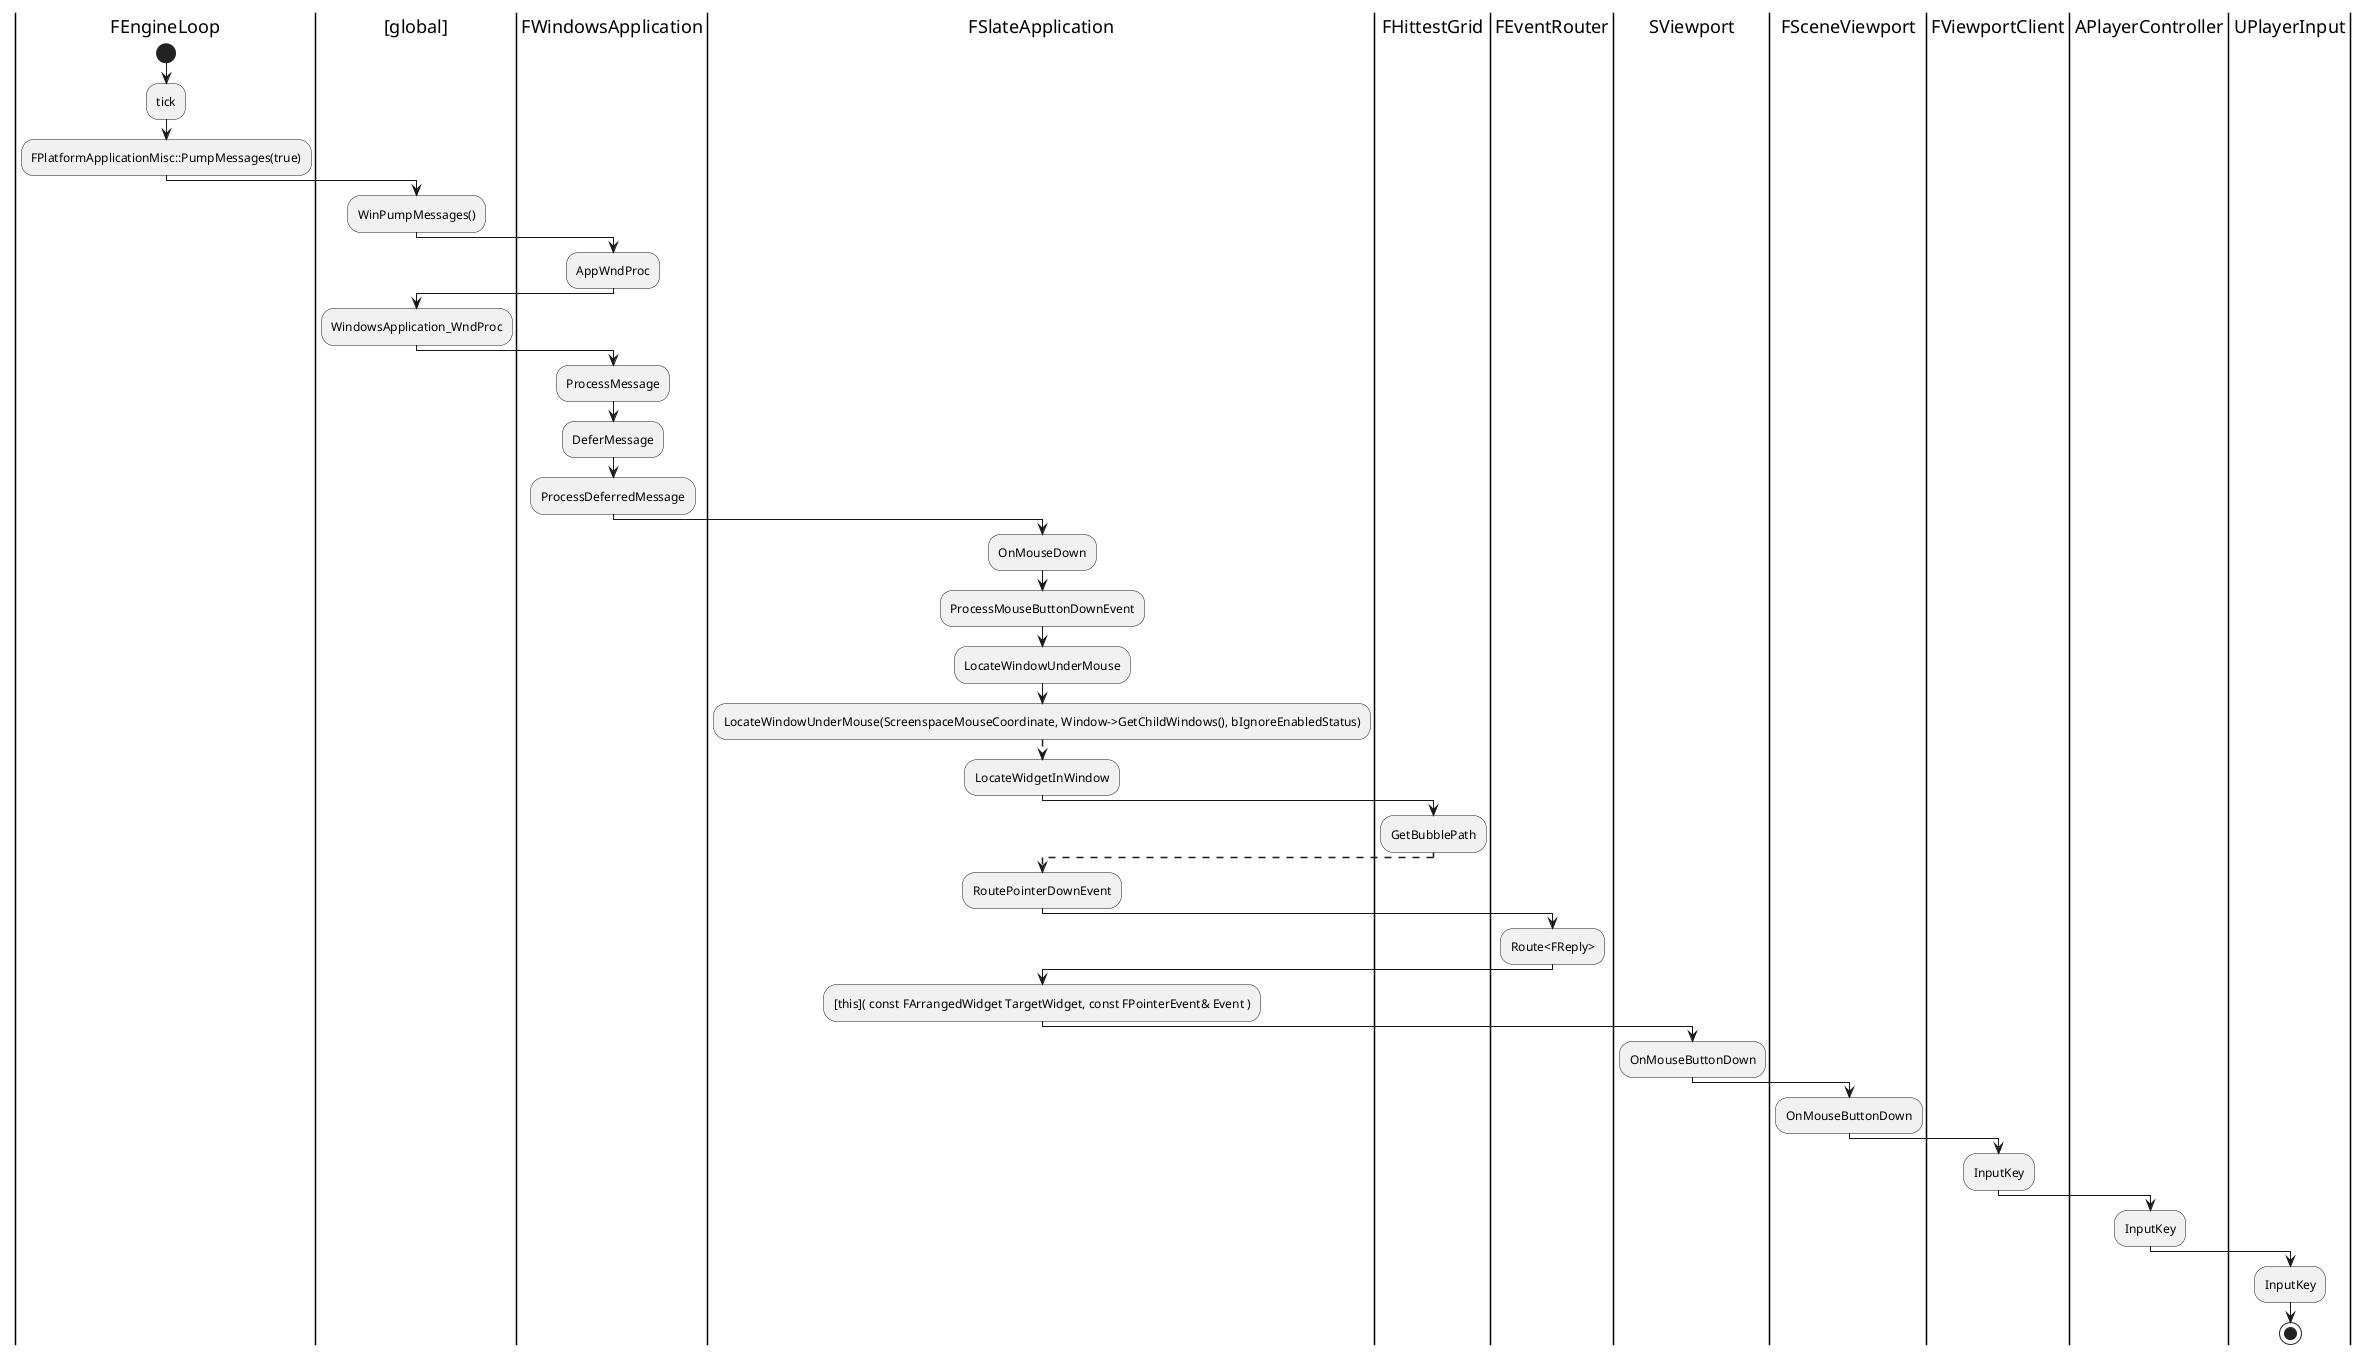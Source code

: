 @startuml
|FEngineLoop|
start
:tick;
:FPlatformApplicationMisc::PumpMessages(true);
|[global]|
:WinPumpMessages();

|FWindowsApplication|
:AppWndProc;
|[global]|
:WindowsApplication_WndProc;
|FWindowsApplication|
:ProcessMessage;
:DeferMessage;
:ProcessDeferredMessage;
|FSlateApplication|
:OnMouseDown;
:ProcessMouseButtonDownEvent;
:LocateWindowUnderMouse;
:LocateWindowUnderMouse(ScreenspaceMouseCoordinate, Window->GetChildWindows(), bIgnoreEnabledStatus);
-[dashed]->
:LocateWidgetInWindow;
|FHittestGrid|
:GetBubblePath;
-[dashed]->
|FSlateApplication|
:RoutePointerDownEvent;
|FEventRouter|
:Route<FReply>;
|FSlateApplication|
:[this]( const FArrangedWidget TargetWidget, const FPointerEvent& Event );
|SViewport|
:OnMouseButtonDown;
|FSceneViewport|
:OnMouseButtonDown;
|FViewportClient|
:InputKey;
|APlayerController|
:InputKey;
|UPlayerInput|
:InputKey;

stop
@enduml
